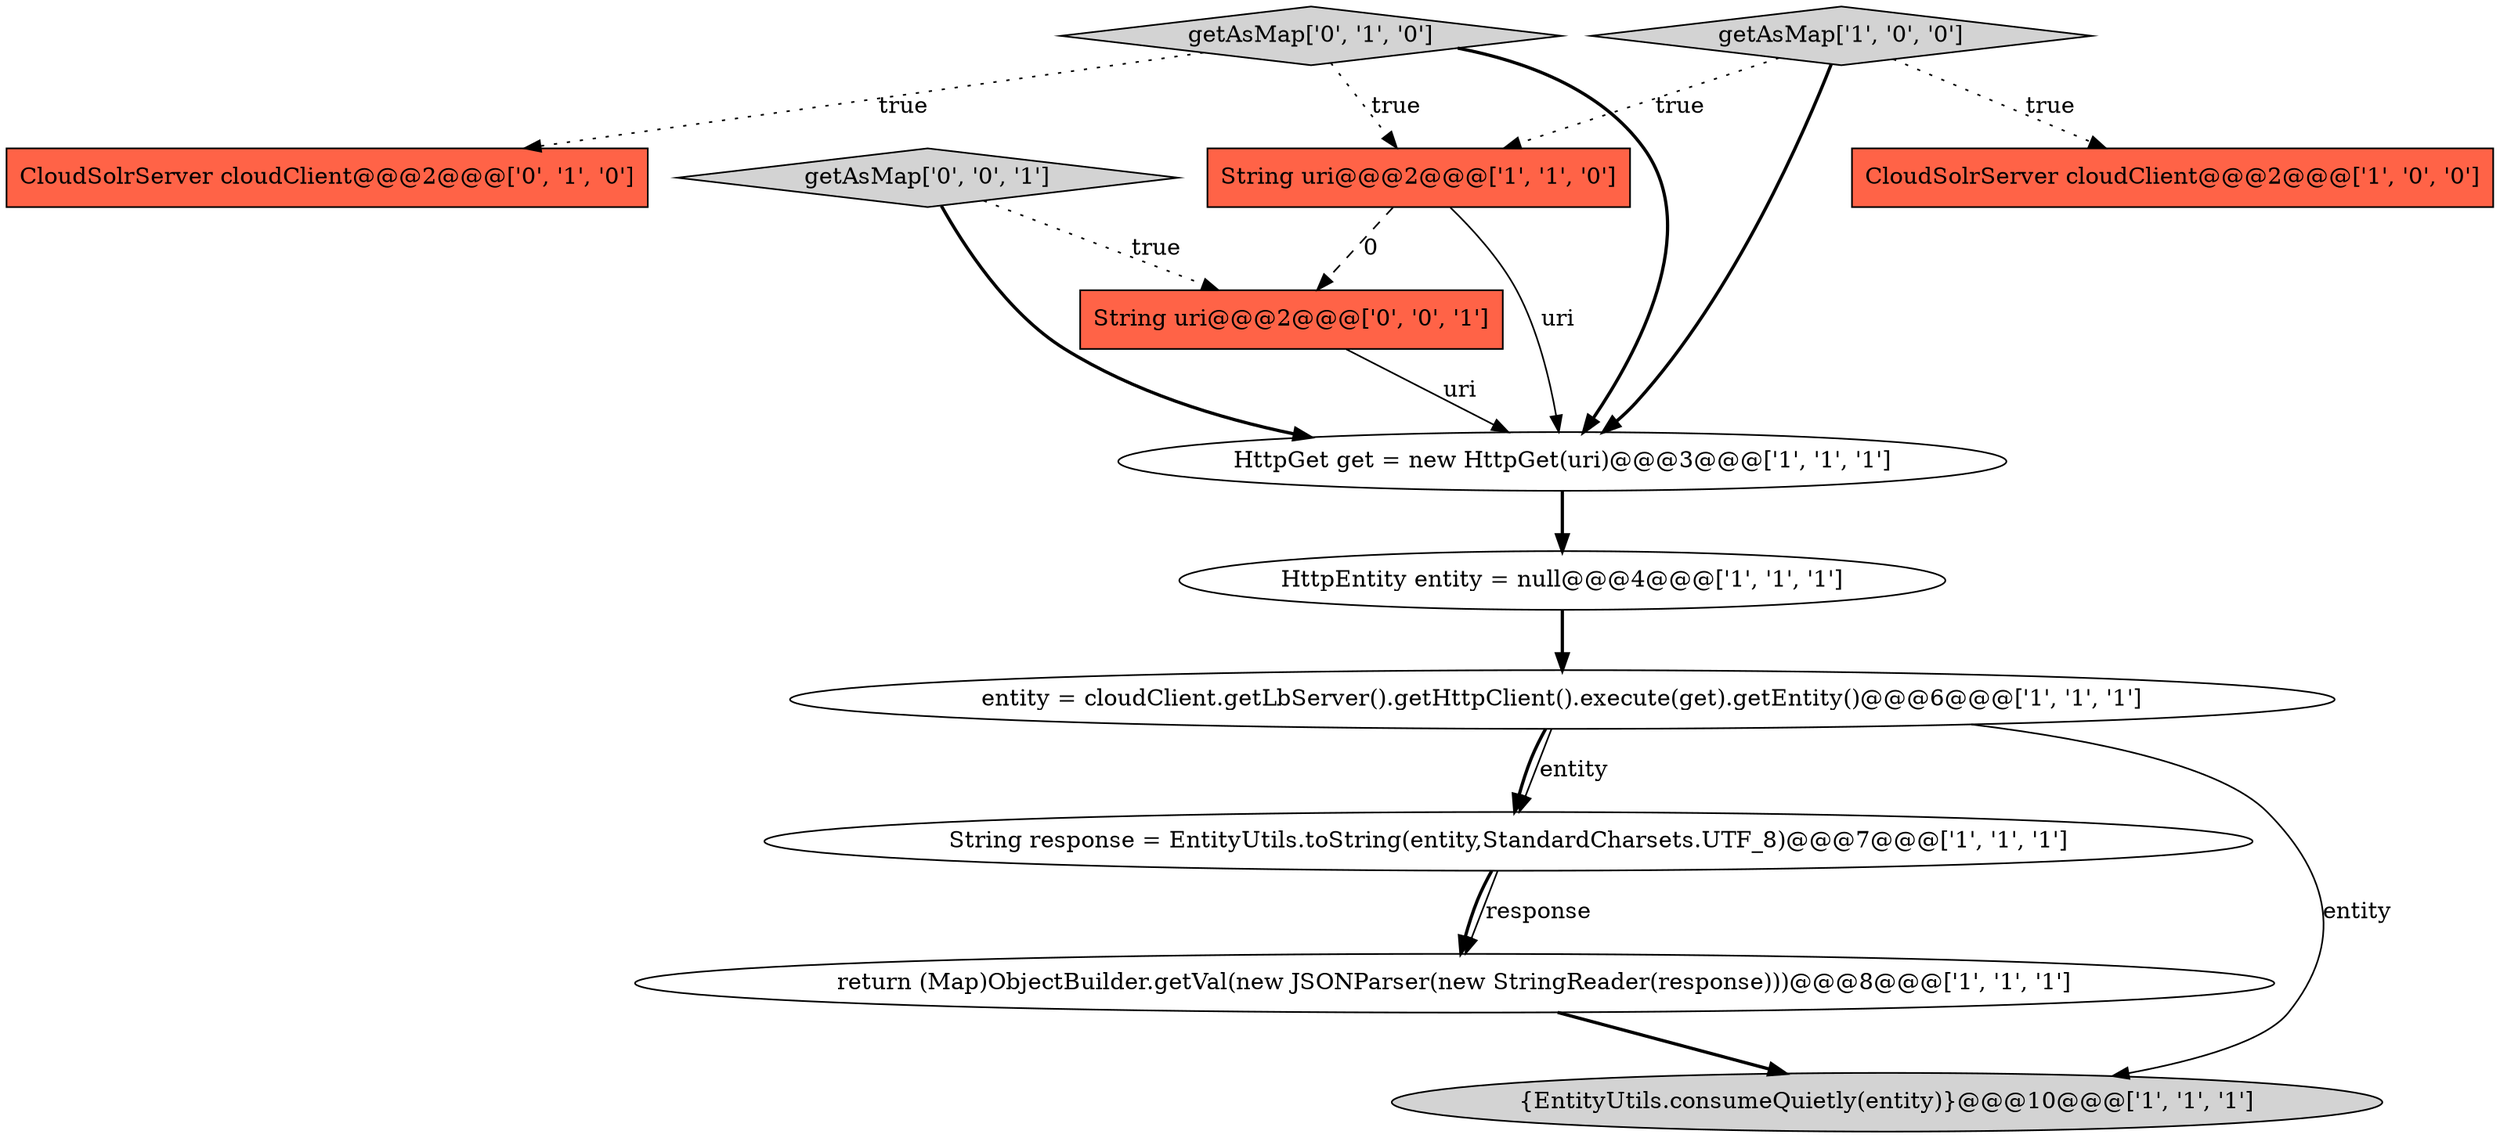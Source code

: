 digraph {
5 [style = filled, label = "String response = EntityUtils.toString(entity,StandardCharsets.UTF_8)@@@7@@@['1', '1', '1']", fillcolor = white, shape = ellipse image = "AAA0AAABBB1BBB"];
6 [style = filled, label = "String uri@@@2@@@['1', '1', '0']", fillcolor = tomato, shape = box image = "AAA0AAABBB1BBB"];
7 [style = filled, label = "{EntityUtils.consumeQuietly(entity)}@@@10@@@['1', '1', '1']", fillcolor = lightgray, shape = ellipse image = "AAA0AAABBB1BBB"];
10 [style = filled, label = "CloudSolrServer cloudClient@@@2@@@['0', '1', '0']", fillcolor = tomato, shape = box image = "AAA0AAABBB2BBB"];
3 [style = filled, label = "return (Map)ObjectBuilder.getVal(new JSONParser(new StringReader(response)))@@@8@@@['1', '1', '1']", fillcolor = white, shape = ellipse image = "AAA0AAABBB1BBB"];
11 [style = filled, label = "String uri@@@2@@@['0', '0', '1']", fillcolor = tomato, shape = box image = "AAA0AAABBB3BBB"];
1 [style = filled, label = "HttpEntity entity = null@@@4@@@['1', '1', '1']", fillcolor = white, shape = ellipse image = "AAA0AAABBB1BBB"];
9 [style = filled, label = "getAsMap['0', '1', '0']", fillcolor = lightgray, shape = diamond image = "AAA0AAABBB2BBB"];
12 [style = filled, label = "getAsMap['0', '0', '1']", fillcolor = lightgray, shape = diamond image = "AAA0AAABBB3BBB"];
0 [style = filled, label = "CloudSolrServer cloudClient@@@2@@@['1', '0', '0']", fillcolor = tomato, shape = box image = "AAA0AAABBB1BBB"];
8 [style = filled, label = "getAsMap['1', '0', '0']", fillcolor = lightgray, shape = diamond image = "AAA0AAABBB1BBB"];
2 [style = filled, label = "entity = cloudClient.getLbServer().getHttpClient().execute(get).getEntity()@@@6@@@['1', '1', '1']", fillcolor = white, shape = ellipse image = "AAA0AAABBB1BBB"];
4 [style = filled, label = "HttpGet get = new HttpGet(uri)@@@3@@@['1', '1', '1']", fillcolor = white, shape = ellipse image = "AAA0AAABBB1BBB"];
12->4 [style = bold, label=""];
8->6 [style = dotted, label="true"];
6->4 [style = solid, label="uri"];
11->4 [style = solid, label="uri"];
9->10 [style = dotted, label="true"];
5->3 [style = bold, label=""];
2->7 [style = solid, label="entity"];
6->11 [style = dashed, label="0"];
5->3 [style = solid, label="response"];
8->4 [style = bold, label=""];
3->7 [style = bold, label=""];
1->2 [style = bold, label=""];
9->4 [style = bold, label=""];
2->5 [style = solid, label="entity"];
9->6 [style = dotted, label="true"];
4->1 [style = bold, label=""];
8->0 [style = dotted, label="true"];
2->5 [style = bold, label=""];
12->11 [style = dotted, label="true"];
}
